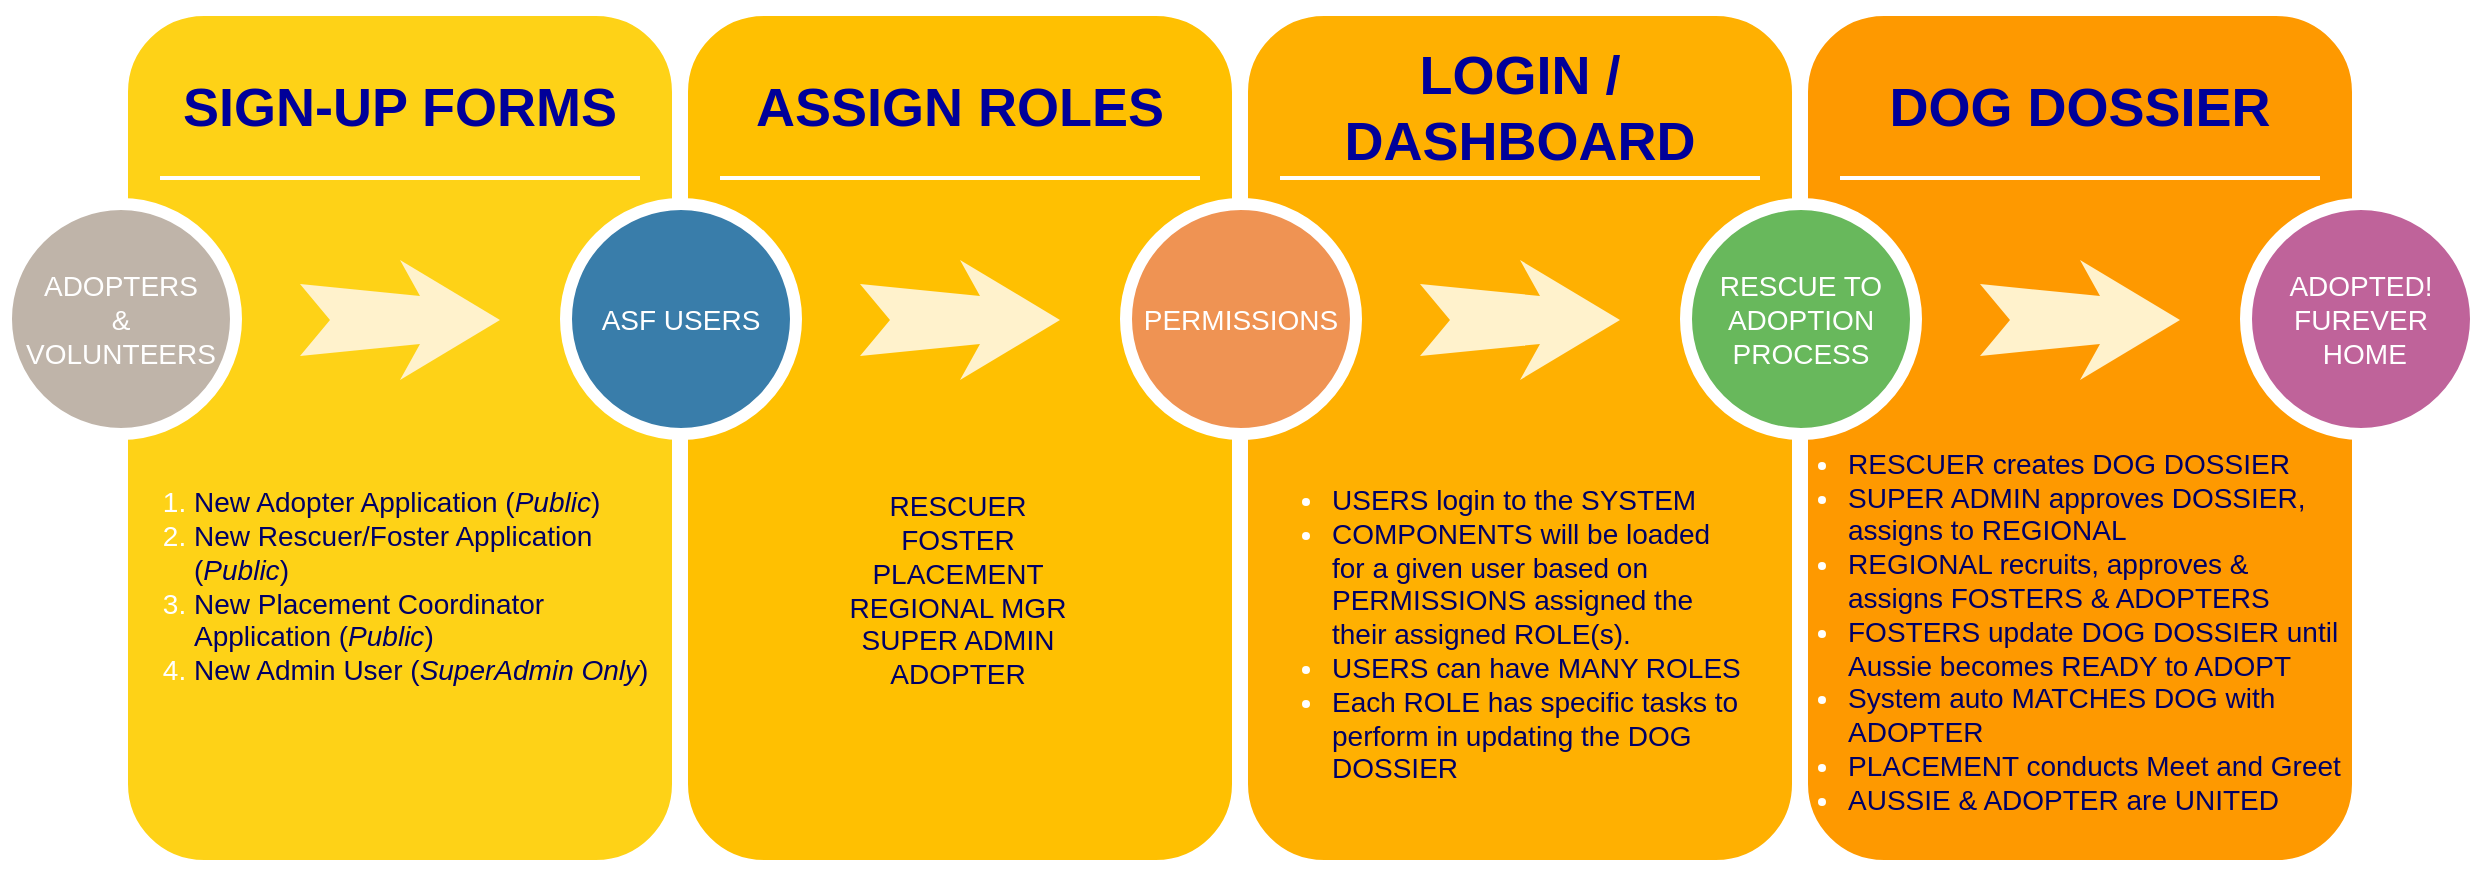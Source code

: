 <mxfile version="14.2.7" type="github">
  <diagram name="Page-1" id="12e1b939-464a-85fe-373e-61e167be1490">
    <mxGraphModel dx="821" dy="437" grid="1" gridSize="10" guides="1" tooltips="1" connect="1" arrows="1" fold="1" page="1" pageScale="1.5" pageWidth="1169" pageHeight="826" background="#ffffff" math="0" shadow="0">
      <root>
        <mxCell id="0" />
        <mxCell id="1" parent="0" />
        <mxCell id="60da8b9f42644d3a-2" value="" style="whiteSpace=wrap;html=1;rounded=1;shadow=0;strokeWidth=8;fontSize=20;align=center;fillColor=#FED217;strokeColor=#FFFFFF;" parent="1" vertex="1">
          <mxGeometry x="316" y="405" width="280" height="430" as="geometry" />
        </mxCell>
        <mxCell id="60da8b9f42644d3a-3" value="&lt;font color=&quot;#000099&quot;&gt;SIGN-UP FORMS&lt;/font&gt;" style="text;html=1;strokeColor=none;fillColor=none;align=center;verticalAlign=middle;whiteSpace=wrap;rounded=0;shadow=0;fontSize=27;fontColor=#FFFFFF;fontStyle=1" parent="1" vertex="1">
          <mxGeometry x="316" y="425" width="280" height="60" as="geometry" />
        </mxCell>
        <mxCell id="60da8b9f42644d3a-6" value="" style="line;strokeWidth=2;html=1;rounded=0;shadow=0;fontSize=27;align=center;fillColor=none;strokeColor=#FFFFFF;" parent="1" vertex="1">
          <mxGeometry x="336" y="485" width="240" height="10" as="geometry" />
        </mxCell>
        <mxCell id="60da8b9f42644d3a-17" value="" style="whiteSpace=wrap;html=1;rounded=1;shadow=0;strokeWidth=8;fontSize=20;align=center;fillColor=#FFC001;strokeColor=#FFFFFF;" parent="1" vertex="1">
          <mxGeometry x="596" y="405" width="280" height="430" as="geometry" />
        </mxCell>
        <mxCell id="60da8b9f42644d3a-18" value="&lt;font color=&quot;#000099&quot;&gt;ASSIGN ROLES&lt;/font&gt;" style="text;html=1;strokeColor=none;fillColor=none;align=center;verticalAlign=middle;whiteSpace=wrap;rounded=0;shadow=0;fontSize=27;fontColor=#FFFFFF;fontStyle=1" parent="1" vertex="1">
          <mxGeometry x="596" y="425" width="280" height="60" as="geometry" />
        </mxCell>
        <mxCell id="60da8b9f42644d3a-19" value="&lt;font color=&quot;#000066&quot;&gt;RESCUER&lt;br&gt;FOSTER&lt;br&gt;PLACEMENT&lt;br&gt;REGIONAL MGR&lt;br&gt;SUPER ADMIN&lt;br&gt;ADOPTER&lt;br&gt;&lt;/font&gt;" style="text;html=1;strokeColor=none;fillColor=none;align=center;verticalAlign=middle;whiteSpace=wrap;rounded=0;shadow=0;fontSize=14;fontColor=#FFFFFF;" parent="1" vertex="1">
          <mxGeometry x="610" y="628" width="250" height="135" as="geometry" />
        </mxCell>
        <mxCell id="60da8b9f42644d3a-20" value="" style="line;strokeWidth=2;html=1;rounded=0;shadow=0;fontSize=27;align=center;fillColor=none;strokeColor=#FFFFFF;" parent="1" vertex="1">
          <mxGeometry x="616" y="485" width="240" height="10" as="geometry" />
        </mxCell>
        <mxCell id="60da8b9f42644d3a-24" value="" style="whiteSpace=wrap;html=1;rounded=1;shadow=0;strokeWidth=8;fontSize=20;align=center;fillColor=#FFB001;strokeColor=#FFFFFF;" parent="1" vertex="1">
          <mxGeometry x="876" y="405" width="280" height="430" as="geometry" />
        </mxCell>
        <mxCell id="60da8b9f42644d3a-25" value="&lt;font color=&quot;#000099&quot;&gt;LOGIN / DASHBOARD&lt;/font&gt;" style="text;html=1;strokeColor=none;fillColor=none;align=center;verticalAlign=middle;whiteSpace=wrap;rounded=0;shadow=0;fontSize=27;fontColor=#FFFFFF;fontStyle=1" parent="1" vertex="1">
          <mxGeometry x="876" y="425" width="280" height="60" as="geometry" />
        </mxCell>
        <mxCell id="60da8b9f42644d3a-27" value="" style="line;strokeWidth=2;html=1;rounded=0;shadow=0;fontSize=27;align=center;fillColor=none;strokeColor=#FFFFFF;" parent="1" vertex="1">
          <mxGeometry x="896" y="485" width="240" height="10" as="geometry" />
        </mxCell>
        <mxCell id="60da8b9f42644d3a-31" value="" style="whiteSpace=wrap;html=1;rounded=1;shadow=0;strokeWidth=8;fontSize=20;align=center;fillColor=#FE9900;strokeColor=#FFFFFF;" parent="1" vertex="1">
          <mxGeometry x="1156" y="405" width="280" height="430" as="geometry" />
        </mxCell>
        <mxCell id="60da8b9f42644d3a-32" value="&lt;font color=&quot;#000099&quot;&gt;DOG DOSSIER&lt;/font&gt;" style="text;html=1;strokeColor=none;fillColor=none;align=center;verticalAlign=middle;whiteSpace=wrap;rounded=0;shadow=0;fontSize=27;fontColor=#FFFFFF;fontStyle=1" parent="1" vertex="1">
          <mxGeometry x="1156" y="425" width="280" height="60" as="geometry" />
        </mxCell>
        <mxCell id="60da8b9f42644d3a-34" value="" style="line;strokeWidth=2;html=1;rounded=0;shadow=0;fontSize=27;align=center;fillColor=none;strokeColor=#FFFFFF;" parent="1" vertex="1">
          <mxGeometry x="1176" y="485" width="240" height="10" as="geometry" />
        </mxCell>
        <mxCell id="tpnunkOwCYL0SpnshVto-3" value="&lt;ol&gt;&lt;li&gt;&lt;font color=&quot;#000066&quot;&gt;New Adopter Application (&lt;i&gt;Public&lt;/i&gt;)&lt;/font&gt;&lt;/li&gt;&lt;li&gt;&lt;font color=&quot;#000066&quot;&gt;New Rescuer/Foster Application (&lt;i&gt;Public&lt;/i&gt;)&lt;/font&gt;&lt;/li&gt;&lt;li&gt;&lt;font color=&quot;#000066&quot;&gt;New Placement Coordinator Application (&lt;i&gt;Public&lt;/i&gt;)&lt;/font&gt;&lt;/li&gt;&lt;li&gt;&lt;font color=&quot;#000066&quot;&gt;New Admin User (&lt;i&gt;SuperAdmin Only&lt;/i&gt;)&lt;/font&gt;&lt;/li&gt;&lt;/ol&gt;" style="text;html=1;strokeColor=none;fillColor=none;align=left;verticalAlign=middle;whiteSpace=wrap;rounded=0;shadow=0;fontSize=14;fontColor=#FFFFFF;" vertex="1" parent="1">
          <mxGeometry x="311" y="616" width="280" height="155" as="geometry" />
        </mxCell>
        <mxCell id="tpnunkOwCYL0SpnshVto-4" value="&lt;ul&gt;&lt;li&gt;&lt;font color=&quot;#000066&quot;&gt;USERS login to the SYSTEM&lt;/font&gt;&lt;/li&gt;&lt;li&gt;&lt;font color=&quot;#000066&quot;&gt;COMPONENTS will be loaded for a given user based on PERMISSIONS assigned the their assigned ROLE(s).&lt;/font&gt;&lt;/li&gt;&lt;li&gt;&lt;span style=&quot;color: rgb(0 , 0 , 102)&quot;&gt;USERS can have MANY ROLES&lt;/span&gt;&lt;/li&gt;&lt;li&gt;&lt;font color=&quot;#000066&quot;&gt;Each ROLE has specific tasks to perform in updating the DOG DOSSIER&lt;/font&gt;&lt;/li&gt;&lt;/ul&gt;" style="text;html=1;strokeColor=none;fillColor=none;align=left;verticalAlign=middle;whiteSpace=wrap;rounded=0;shadow=0;fontSize=14;fontColor=#FFFFFF;" vertex="1" parent="1">
          <mxGeometry x="880" y="625" width="250" height="185" as="geometry" />
        </mxCell>
        <mxCell id="tpnunkOwCYL0SpnshVto-6" value="&lt;ul&gt;&lt;li&gt;&lt;font color=&quot;#000066&quot;&gt;RESCUER creates DOG DOSSIER&lt;/font&gt;&lt;/li&gt;&lt;li&gt;&lt;font color=&quot;#000066&quot;&gt;SUPER ADMIN approves DOSSIER, assigns to REGIONAL&lt;/font&gt;&lt;/li&gt;&lt;li&gt;&lt;font color=&quot;#000066&quot;&gt;REGIONAL recruits, approves &amp;amp; assigns FOSTERS &amp;amp; ADOPTERS&lt;/font&gt;&lt;/li&gt;&lt;li&gt;&lt;font color=&quot;#000066&quot;&gt;FOSTERS update DOG DOSSIER until Aussie becomes READY to ADOPT&lt;/font&gt;&lt;/li&gt;&lt;li&gt;&lt;font color=&quot;#000066&quot;&gt;System auto MATCHES DOG with ADOPTER&lt;/font&gt;&lt;/li&gt;&lt;li&gt;&lt;font color=&quot;#000066&quot;&gt;PLACEMENT conducts Meet and Greet&lt;/font&gt;&lt;/li&gt;&lt;li&gt;&lt;font color=&quot;#000066&quot;&gt;AUSSIE &amp;amp; ADOPTER are UNITED&lt;br&gt;&lt;/font&gt;&lt;/li&gt;&lt;/ul&gt;&lt;font color=&quot;#000066&quot;&gt;&lt;br&gt;&lt;/font&gt;" style="text;html=1;strokeColor=none;fillColor=none;align=left;verticalAlign=middle;whiteSpace=wrap;rounded=0;shadow=0;fontSize=14;fontColor=#FFFFFF;" vertex="1" parent="1">
          <mxGeometry x="1138" y="648" width="290" height="153" as="geometry" />
        </mxCell>
        <mxCell id="tpnunkOwCYL0SpnshVto-7" value="" style="group" vertex="1" connectable="0" parent="1">
          <mxGeometry x="259" y="503" width="1235" height="115" as="geometry" />
        </mxCell>
        <mxCell id="60da8b9f42644d3a-8" value="ADOPTERS &lt;br&gt;&amp;amp;&lt;br&gt;VOLUNTEERS" style="ellipse;whiteSpace=wrap;html=1;rounded=0;shadow=0;strokeWidth=6;fontSize=14;align=center;fillColor=#BFB4A9;strokeColor=#FFFFFF;fontColor=#FFFFFF;" parent="tpnunkOwCYL0SpnshVto-7" vertex="1">
          <mxGeometry width="115" height="115" as="geometry" />
        </mxCell>
        <mxCell id="60da8b9f42644d3a-9" value="" style="html=1;shadow=0;dashed=0;align=center;verticalAlign=middle;shape=mxgraph.arrows2.stylisedArrow;dy=0.6;dx=40;notch=15;feather=0.4;rounded=0;strokeWidth=1;fontSize=27;strokeColor=none;fillColor=#fff2cc;" parent="tpnunkOwCYL0SpnshVto-7" vertex="1">
          <mxGeometry x="147" y="28" width="100" height="60" as="geometry" />
        </mxCell>
        <mxCell id="60da8b9f42644d3a-22" value="ASF USERS" style="ellipse;whiteSpace=wrap;html=1;rounded=0;shadow=0;strokeWidth=6;fontSize=14;align=center;fillColor=#397DAA;strokeColor=#FFFFFF;fontColor=#FFFFFF;" parent="tpnunkOwCYL0SpnshVto-7" vertex="1">
          <mxGeometry x="280" width="115" height="115" as="geometry" />
        </mxCell>
        <mxCell id="60da8b9f42644d3a-23" value="" style="html=1;shadow=0;dashed=0;align=center;verticalAlign=middle;shape=mxgraph.arrows2.stylisedArrow;dy=0.6;dx=40;notch=15;feather=0.4;rounded=0;strokeWidth=1;fontSize=27;strokeColor=none;fillColor=#fff2cc;" parent="tpnunkOwCYL0SpnshVto-7" vertex="1">
          <mxGeometry x="427" y="28" width="100" height="60" as="geometry" />
        </mxCell>
        <mxCell id="60da8b9f42644d3a-29" value="PERMISSIONS" style="ellipse;whiteSpace=wrap;html=1;rounded=0;shadow=0;strokeWidth=6;fontSize=14;align=center;fillColor=#EF9353;strokeColor=#FFFFFF;fontColor=#FFFFFF;" parent="tpnunkOwCYL0SpnshVto-7" vertex="1">
          <mxGeometry x="560" width="115" height="115" as="geometry" />
        </mxCell>
        <mxCell id="60da8b9f42644d3a-30" value="" style="html=1;shadow=0;dashed=0;align=center;verticalAlign=middle;shape=mxgraph.arrows2.stylisedArrow;dy=0.6;dx=40;notch=15;feather=0.4;rounded=0;strokeWidth=1;fontSize=27;strokeColor=none;fillColor=#fff2cc;" parent="tpnunkOwCYL0SpnshVto-7" vertex="1">
          <mxGeometry x="707" y="28" width="100" height="60" as="geometry" />
        </mxCell>
        <mxCell id="60da8b9f42644d3a-36" value="RESCUE TO ADOPTION PROCESS" style="ellipse;whiteSpace=wrap;html=1;rounded=0;shadow=0;strokeWidth=6;fontSize=14;align=center;fillColor=#68B85C;strokeColor=#FFFFFF;fontColor=#FFFFFF;" parent="tpnunkOwCYL0SpnshVto-7" vertex="1">
          <mxGeometry x="840" width="115" height="115" as="geometry" />
        </mxCell>
        <mxCell id="60da8b9f42644d3a-37" value="" style="html=1;shadow=0;dashed=0;align=center;verticalAlign=middle;shape=mxgraph.arrows2.stylisedArrow;dy=0.6;dx=40;notch=15;feather=0.4;rounded=0;strokeWidth=1;fontSize=27;strokeColor=none;fillColor=#fff2cc;" parent="tpnunkOwCYL0SpnshVto-7" vertex="1">
          <mxGeometry x="987" y="28" width="100" height="60" as="geometry" />
        </mxCell>
        <mxCell id="60da8b9f42644d3a-38" value="ADOPTED!&lt;br&gt;FUREVER&lt;br&gt;&amp;nbsp;HOME" style="ellipse;whiteSpace=wrap;html=1;rounded=0;shadow=0;strokeWidth=6;fontSize=14;align=center;fillColor=#BF639A;strokeColor=#FFFFFF;fontColor=#FFFFFF;" parent="tpnunkOwCYL0SpnshVto-7" vertex="1">
          <mxGeometry x="1120" width="115" height="115" as="geometry" />
        </mxCell>
      </root>
    </mxGraphModel>
  </diagram>
</mxfile>
